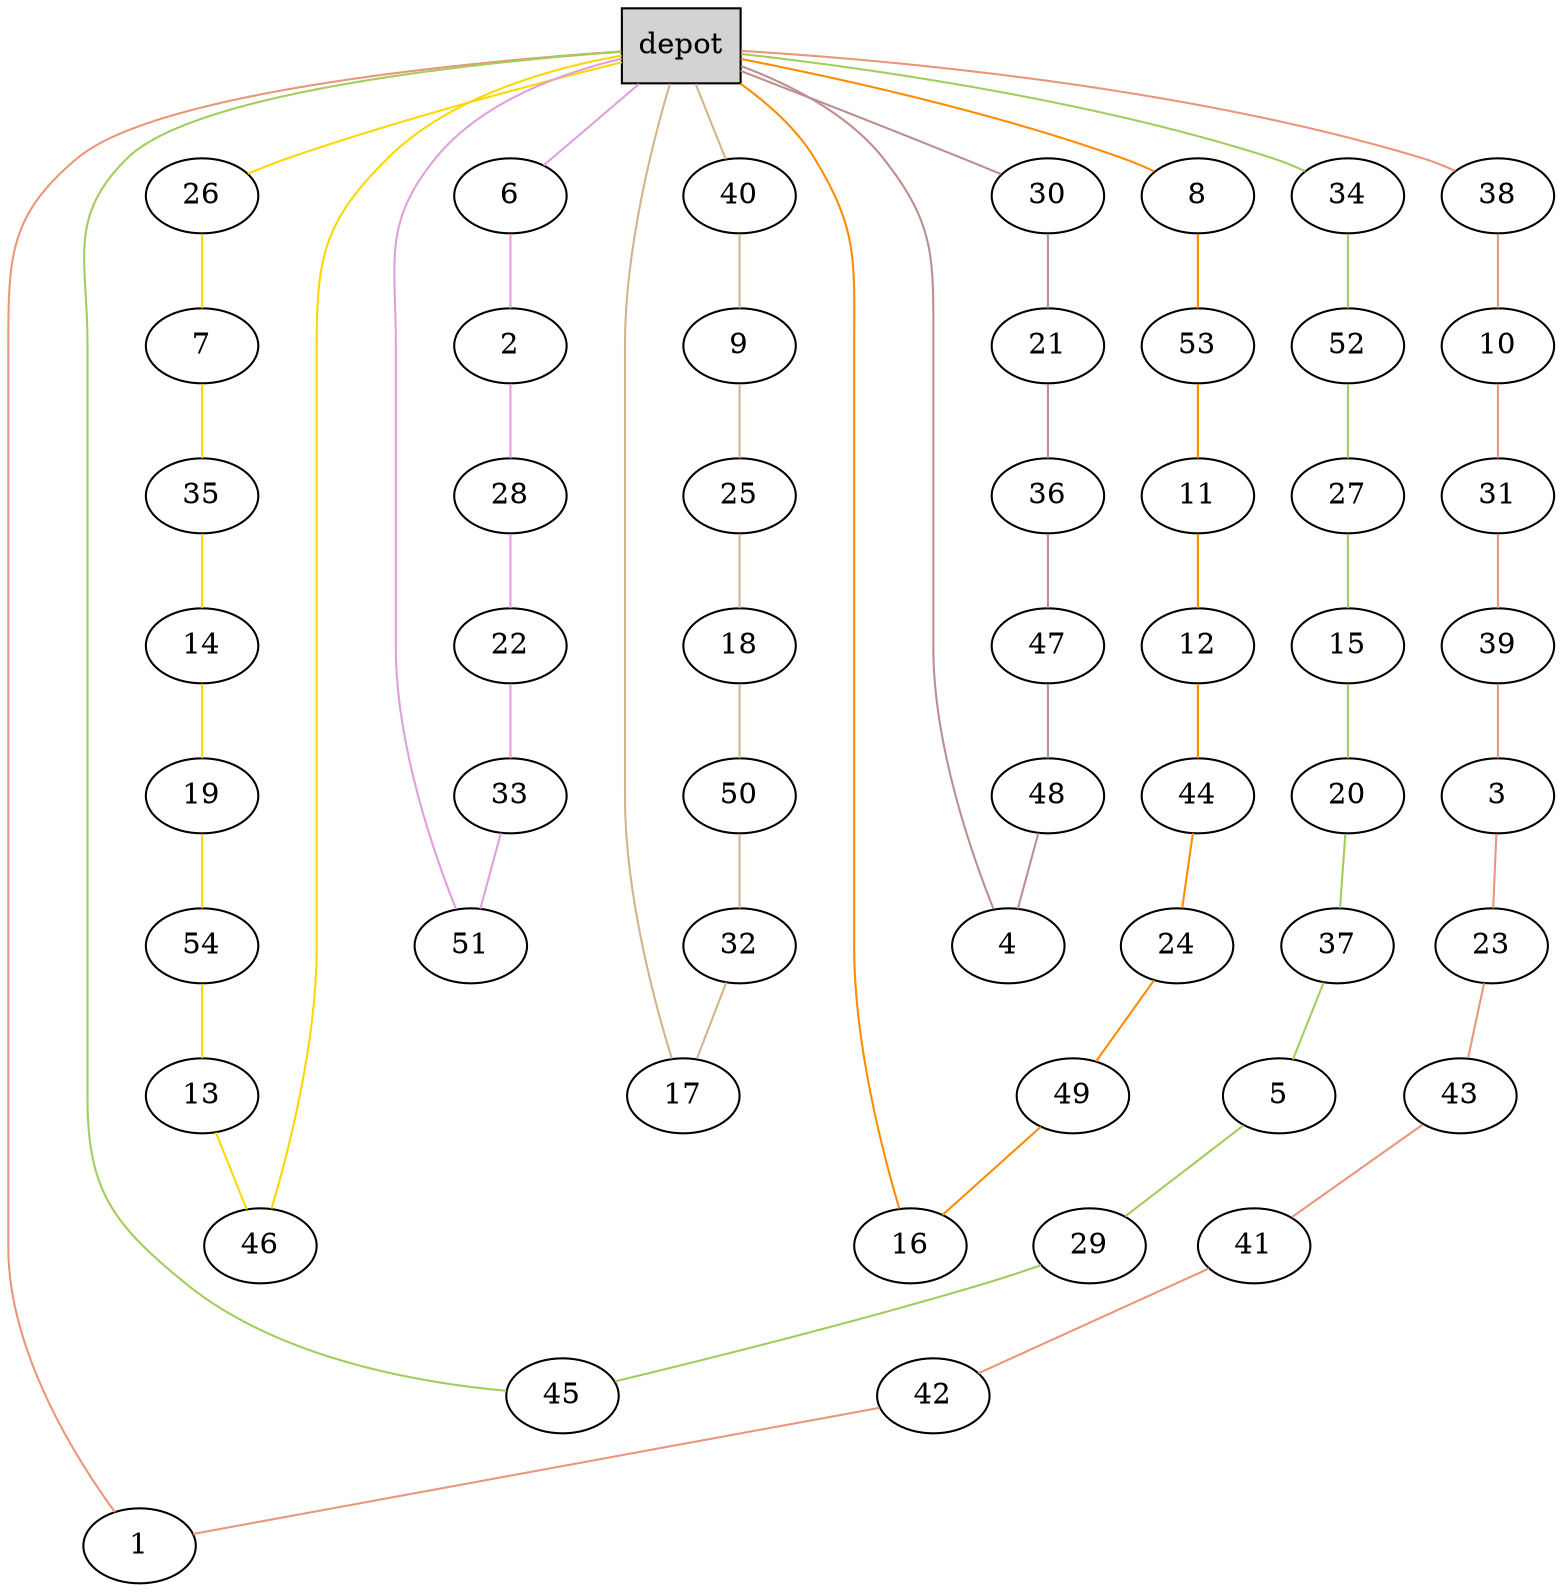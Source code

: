 graph G {
  0[shape = box, label = "depot", style = filled ];
  38[shape = ellipse];
  "0"--"38"[color = darksalmon];
  10[shape = ellipse];
  "38"--"10"[color = darksalmon];
  31[shape = ellipse];
  "10"--"31"[color = darksalmon];
  39[shape = ellipse];
  "31"--"39"[color = darksalmon];
  3[shape = ellipse];
  "39"--"3"[color = darksalmon];
  23[shape = ellipse];
  "3"--"23"[color = darksalmon];
  43[shape = ellipse];
  "23"--"43"[color = darksalmon];
  41[shape = ellipse];
  "43"--"41"[color = darksalmon];
  42[shape = ellipse];
  "41"--"42"[color = darksalmon];
  1[shape = ellipse];
  "42"--"1"[color = darksalmon];
  "1"--"0"[color = darksalmon];
  26[shape = ellipse];
  "0"--"26"[color = gold];
  7[shape = ellipse];
  "26"--"7"[color = gold];
  35[shape = ellipse];
  "7"--"35"[color = gold];
  14[shape = ellipse];
  "35"--"14"[color = gold];
  19[shape = ellipse];
  "14"--"19"[color = gold];
  54[shape = ellipse];
  "19"--"54"[color = gold];
  13[shape = ellipse];
  "54"--"13"[color = gold];
  46[shape = ellipse];
  "13"--"46"[color = gold];
  "46"--"0"[color = gold];
  6[shape = ellipse];
  "0"--"6"[color = plum];
  2[shape = ellipse];
  "6"--"2"[color = plum];
  28[shape = ellipse];
  "2"--"28"[color = plum];
  22[shape = ellipse];
  "28"--"22"[color = plum];
  33[shape = ellipse];
  "22"--"33"[color = plum];
  51[shape = ellipse];
  "33"--"51"[color = plum];
  "51"--"0"[color = plum];
  40[shape = ellipse];
  "0"--"40"[color = tan];
  9[shape = ellipse];
  "40"--"9"[color = tan];
  25[shape = ellipse];
  "9"--"25"[color = tan];
  18[shape = ellipse];
  "25"--"18"[color = tan];
  50[shape = ellipse];
  "18"--"50"[color = tan];
  32[shape = ellipse];
  "50"--"32"[color = tan];
  17[shape = ellipse];
  "32"--"17"[color = tan];
  "17"--"0"[color = tan];
  8[shape = ellipse];
  "0"--"8"[color = darkorange];
  53[shape = ellipse];
  "8"--"53"[color = darkorange];
  11[shape = ellipse];
  "53"--"11"[color = darkorange];
  12[shape = ellipse];
  "11"--"12"[color = darkorange];
  44[shape = ellipse];
  "12"--"44"[color = darkorange];
  24[shape = ellipse];
  "44"--"24"[color = darkorange];
  49[shape = ellipse];
  "24"--"49"[color = darkorange];
  16[shape = ellipse];
  "49"--"16"[color = darkorange];
  "16"--"0"[color = darkorange];
  30[shape = ellipse];
  "0"--"30"[color = rosybrown];
  21[shape = ellipse];
  "30"--"21"[color = rosybrown];
  36[shape = ellipse];
  "21"--"36"[color = rosybrown];
  47[shape = ellipse];
  "36"--"47"[color = rosybrown];
  48[shape = ellipse];
  "47"--"48"[color = rosybrown];
  4[shape = ellipse];
  "48"--"4"[color = rosybrown];
  "4"--"0"[color = rosybrown];
  34[shape = ellipse];
  "0"--"34"[color = darkolivegreen3];
  52[shape = ellipse];
  "34"--"52"[color = darkolivegreen3];
  27[shape = ellipse];
  "52"--"27"[color = darkolivegreen3];
  15[shape = ellipse];
  "27"--"15"[color = darkolivegreen3];
  20[shape = ellipse];
  "15"--"20"[color = darkolivegreen3];
  37[shape = ellipse];
  "20"--"37"[color = darkolivegreen3];
  5[shape = ellipse];
  "37"--"5"[color = darkolivegreen3];
  29[shape = ellipse];
  "5"--"29"[color = darkolivegreen3];
  45[shape = ellipse];
  "29"--"45"[color = darkolivegreen3];
  "45"--"0"[color = darkolivegreen3];
}
